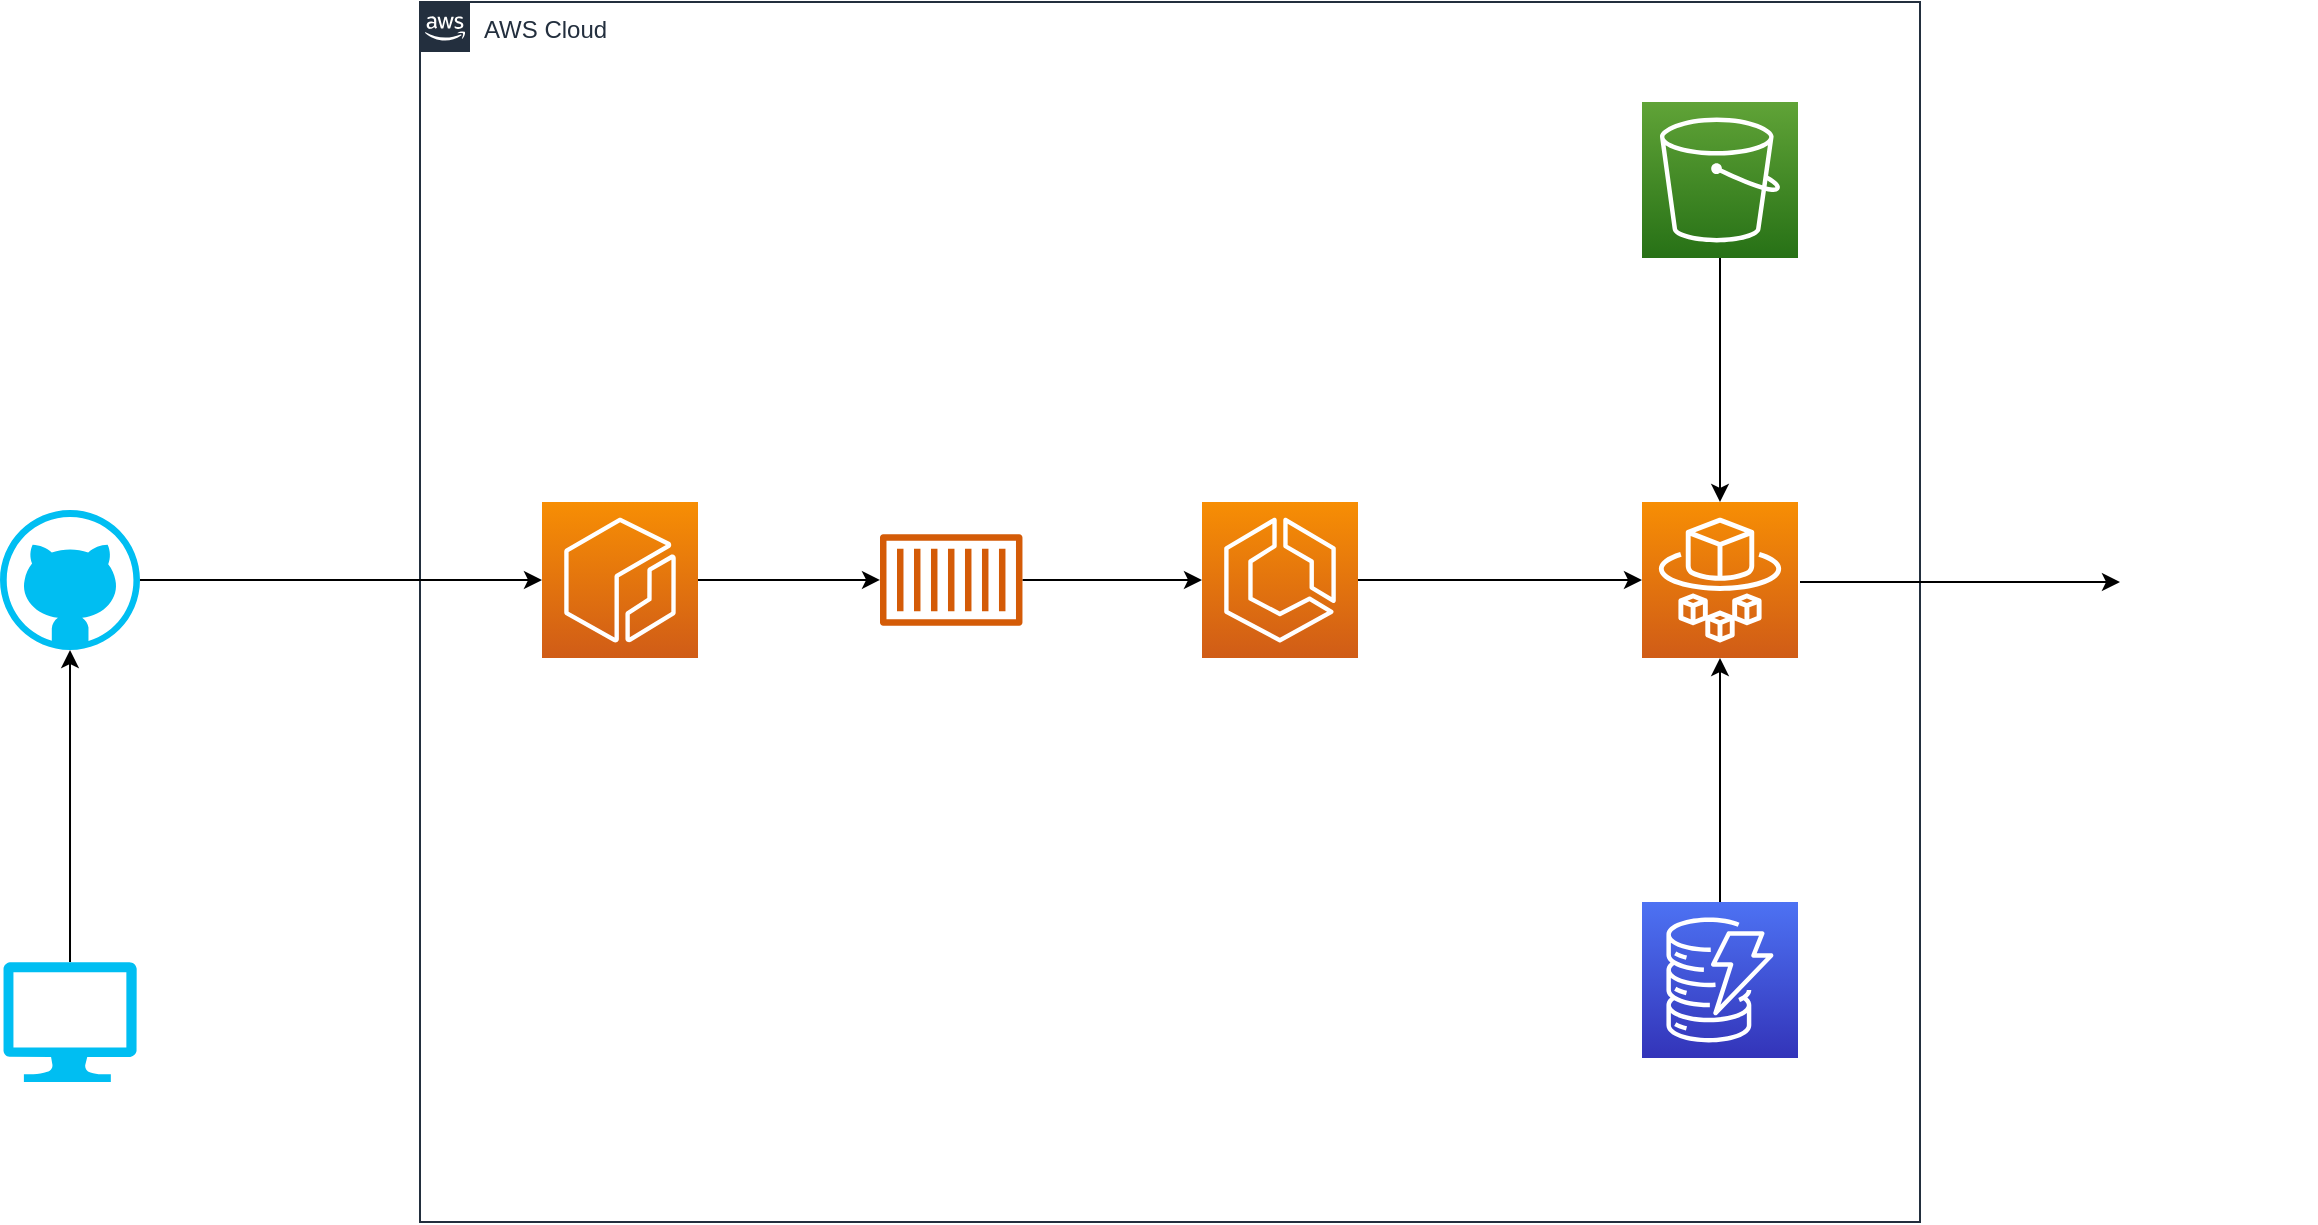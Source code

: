 <mxfile version="21.1.2" type="github">
  <diagram name="ページ1" id="lORX7LnmOU-Tjzqnr_Cn">
    <mxGraphModel dx="2039" dy="1135" grid="1" gridSize="10" guides="1" tooltips="1" connect="1" arrows="1" fold="1" page="1" pageScale="1" pageWidth="827" pageHeight="1169" math="0" shadow="0">
      <root>
        <mxCell id="0" />
        <mxCell id="1" parent="0" />
        <mxCell id="IowvCCKO8djH2YIr_tiV-1" value="AWS Cloud" style="points=[[0,0],[0.25,0],[0.5,0],[0.75,0],[1,0],[1,0.25],[1,0.5],[1,0.75],[1,1],[0.75,1],[0.5,1],[0.25,1],[0,1],[0,0.75],[0,0.5],[0,0.25]];outlineConnect=0;gradientColor=none;html=1;whiteSpace=wrap;fontSize=12;fontStyle=0;container=1;pointerEvents=0;collapsible=0;recursiveResize=0;shape=mxgraph.aws4.group;grIcon=mxgraph.aws4.group_aws_cloud_alt;strokeColor=#232F3E;fillColor=none;verticalAlign=top;align=left;spacingLeft=30;fontColor=#232F3E;dashed=0;" vertex="1" parent="1">
          <mxGeometry x="400" y="280" width="750" height="610" as="geometry" />
        </mxCell>
        <mxCell id="IowvCCKO8djH2YIr_tiV-19" value="" style="edgeStyle=orthogonalEdgeStyle;rounded=0;orthogonalLoop=1;jettySize=auto;html=1;" edge="1" parent="IowvCCKO8djH2YIr_tiV-1" source="IowvCCKO8djH2YIr_tiV-6" target="IowvCCKO8djH2YIr_tiV-7">
          <mxGeometry relative="1" as="geometry">
            <mxPoint x="165" y="289" as="targetPoint" />
          </mxGeometry>
        </mxCell>
        <mxCell id="IowvCCKO8djH2YIr_tiV-4" value="" style="sketch=0;points=[[0,0,0],[0.25,0,0],[0.5,0,0],[0.75,0,0],[1,0,0],[0,1,0],[0.25,1,0],[0.5,1,0],[0.75,1,0],[1,1,0],[0,0.25,0],[0,0.5,0],[0,0.75,0],[1,0.25,0],[1,0.5,0],[1,0.75,0]];outlineConnect=0;fontColor=#232F3E;gradientColor=#F78E04;gradientDirection=north;fillColor=#D05C17;strokeColor=#ffffff;dashed=0;verticalLabelPosition=bottom;verticalAlign=top;align=center;html=1;fontSize=12;fontStyle=0;aspect=fixed;shape=mxgraph.aws4.resourceIcon;resIcon=mxgraph.aws4.ecr;" vertex="1" parent="IowvCCKO8djH2YIr_tiV-1">
          <mxGeometry x="61" y="250" width="78" height="78" as="geometry" />
        </mxCell>
        <mxCell id="IowvCCKO8djH2YIr_tiV-5" value="" style="sketch=0;points=[[0,0,0],[0.25,0,0],[0.5,0,0],[0.75,0,0],[1,0,0],[0,1,0],[0.25,1,0],[0.5,1,0],[0.75,1,0],[1,1,0],[0,0.25,0],[0,0.5,0],[0,0.75,0],[1,0.25,0],[1,0.5,0],[1,0.75,0]];outlineConnect=0;fontColor=#232F3E;gradientColor=#F78E04;gradientDirection=north;fillColor=#D05C17;strokeColor=#ffffff;dashed=0;verticalLabelPosition=bottom;verticalAlign=top;align=center;html=1;fontSize=12;fontStyle=0;aspect=fixed;shape=mxgraph.aws4.resourceIcon;resIcon=mxgraph.aws4.fargate;" vertex="1" parent="IowvCCKO8djH2YIr_tiV-1">
          <mxGeometry x="611" y="250" width="78" height="78" as="geometry" />
        </mxCell>
        <mxCell id="IowvCCKO8djH2YIr_tiV-7" value="" style="sketch=0;points=[[0,0,0],[0.25,0,0],[0.5,0,0],[0.75,0,0],[1,0,0],[0,1,0],[0.25,1,0],[0.5,1,0],[0.75,1,0],[1,1,0],[0,0.25,0],[0,0.5,0],[0,0.75,0],[1,0.25,0],[1,0.5,0],[1,0.75,0]];outlineConnect=0;fontColor=#232F3E;gradientColor=#F78E04;gradientDirection=north;fillColor=#D05C17;strokeColor=#ffffff;dashed=0;verticalLabelPosition=bottom;verticalAlign=top;align=center;html=1;fontSize=12;fontStyle=0;aspect=fixed;shape=mxgraph.aws4.resourceIcon;resIcon=mxgraph.aws4.ecs;" vertex="1" parent="IowvCCKO8djH2YIr_tiV-1">
          <mxGeometry x="391" y="250" width="78" height="78" as="geometry" />
        </mxCell>
        <mxCell id="IowvCCKO8djH2YIr_tiV-9" value="" style="sketch=0;points=[[0,0,0],[0.25,0,0],[0.5,0,0],[0.75,0,0],[1,0,0],[0,1,0],[0.25,1,0],[0.5,1,0],[0.75,1,0],[1,1,0],[0,0.25,0],[0,0.5,0],[0,0.75,0],[1,0.25,0],[1,0.5,0],[1,0.75,0]];outlineConnect=0;fontColor=#232F3E;gradientColor=#60A337;gradientDirection=north;fillColor=#277116;strokeColor=#ffffff;dashed=0;verticalLabelPosition=bottom;verticalAlign=top;align=center;html=1;fontSize=12;fontStyle=0;aspect=fixed;shape=mxgraph.aws4.resourceIcon;resIcon=mxgraph.aws4.s3;" vertex="1" parent="IowvCCKO8djH2YIr_tiV-1">
          <mxGeometry x="611" y="50" width="78" height="78" as="geometry" />
        </mxCell>
        <mxCell id="IowvCCKO8djH2YIr_tiV-8" value="" style="sketch=0;points=[[0,0,0],[0.25,0,0],[0.5,0,0],[0.75,0,0],[1,0,0],[0,1,0],[0.25,1,0],[0.5,1,0],[0.75,1,0],[1,1,0],[0,0.25,0],[0,0.5,0],[0,0.75,0],[1,0.25,0],[1,0.5,0],[1,0.75,0]];outlineConnect=0;fontColor=#232F3E;gradientColor=#4D72F3;gradientDirection=north;fillColor=#3334B9;strokeColor=#ffffff;dashed=0;verticalLabelPosition=bottom;verticalAlign=top;align=center;html=1;fontSize=12;fontStyle=0;aspect=fixed;shape=mxgraph.aws4.resourceIcon;resIcon=mxgraph.aws4.dynamodb;" vertex="1" parent="IowvCCKO8djH2YIr_tiV-1">
          <mxGeometry x="611" y="450" width="78" height="78" as="geometry" />
        </mxCell>
        <mxCell id="IowvCCKO8djH2YIr_tiV-20" value="" style="edgeStyle=orthogonalEdgeStyle;rounded=0;orthogonalLoop=1;jettySize=auto;html=1;entryX=0;entryY=0.5;entryDx=0;entryDy=0;entryPerimeter=0;exitX=1;exitY=0.5;exitDx=0;exitDy=0;exitPerimeter=0;" edge="1" parent="IowvCCKO8djH2YIr_tiV-1" source="IowvCCKO8djH2YIr_tiV-7" target="IowvCCKO8djH2YIr_tiV-5">
          <mxGeometry relative="1" as="geometry">
            <mxPoint x="96" y="299" as="sourcePoint" />
            <mxPoint x="401" y="299" as="targetPoint" />
          </mxGeometry>
        </mxCell>
        <mxCell id="IowvCCKO8djH2YIr_tiV-21" value="" style="edgeStyle=orthogonalEdgeStyle;rounded=0;orthogonalLoop=1;jettySize=auto;html=1;exitX=0.5;exitY=1;exitDx=0;exitDy=0;exitPerimeter=0;entryX=0.5;entryY=0;entryDx=0;entryDy=0;entryPerimeter=0;" edge="1" parent="IowvCCKO8djH2YIr_tiV-1" source="IowvCCKO8djH2YIr_tiV-9" target="IowvCCKO8djH2YIr_tiV-5">
          <mxGeometry relative="1" as="geometry">
            <mxPoint x="621" y="299" as="sourcePoint" />
            <mxPoint x="479" y="299" as="targetPoint" />
          </mxGeometry>
        </mxCell>
        <mxCell id="IowvCCKO8djH2YIr_tiV-22" value="" style="edgeStyle=orthogonalEdgeStyle;rounded=0;orthogonalLoop=1;jettySize=auto;html=1;exitX=0.5;exitY=0;exitDx=0;exitDy=0;exitPerimeter=0;entryX=0.5;entryY=1;entryDx=0;entryDy=0;entryPerimeter=0;" edge="1" parent="IowvCCKO8djH2YIr_tiV-1" source="IowvCCKO8djH2YIr_tiV-8" target="IowvCCKO8djH2YIr_tiV-5">
          <mxGeometry relative="1" as="geometry">
            <mxPoint x="489" y="309" as="sourcePoint" />
            <mxPoint x="631" y="309" as="targetPoint" />
          </mxGeometry>
        </mxCell>
        <mxCell id="IowvCCKO8djH2YIr_tiV-26" value="" style="edgeStyle=orthogonalEdgeStyle;rounded=0;orthogonalLoop=1;jettySize=auto;html=1;" edge="1" parent="IowvCCKO8djH2YIr_tiV-1" source="IowvCCKO8djH2YIr_tiV-4" target="IowvCCKO8djH2YIr_tiV-6">
          <mxGeometry relative="1" as="geometry">
            <mxPoint x="539" y="569" as="sourcePoint" />
            <mxPoint x="791" y="569" as="targetPoint" />
          </mxGeometry>
        </mxCell>
        <mxCell id="IowvCCKO8djH2YIr_tiV-6" value="" style="sketch=0;outlineConnect=0;fontColor=#232F3E;gradientColor=none;fillColor=#D45B07;strokeColor=none;dashed=0;verticalLabelPosition=bottom;verticalAlign=top;align=center;html=1;fontSize=12;fontStyle=0;aspect=fixed;pointerEvents=1;shape=mxgraph.aws4.container_1;" vertex="1" parent="IowvCCKO8djH2YIr_tiV-1">
          <mxGeometry x="230" y="266" width="71.23" height="46" as="geometry" />
        </mxCell>
        <mxCell id="IowvCCKO8djH2YIr_tiV-16" style="edgeStyle=orthogonalEdgeStyle;rounded=0;orthogonalLoop=1;jettySize=auto;html=1;exitX=1;exitY=0.5;exitDx=0;exitDy=0;exitPerimeter=0;" edge="1" parent="1" source="IowvCCKO8djH2YIr_tiV-10" target="IowvCCKO8djH2YIr_tiV-4">
          <mxGeometry relative="1" as="geometry" />
        </mxCell>
        <mxCell id="IowvCCKO8djH2YIr_tiV-10" value="" style="verticalLabelPosition=bottom;html=1;verticalAlign=top;align=center;strokeColor=none;fillColor=#00BEF2;shape=mxgraph.azure.github_code;pointerEvents=1;" vertex="1" parent="1">
          <mxGeometry x="190" y="534" width="70" height="70" as="geometry" />
        </mxCell>
        <mxCell id="IowvCCKO8djH2YIr_tiV-14" style="edgeStyle=orthogonalEdgeStyle;rounded=0;orthogonalLoop=1;jettySize=auto;html=1;exitX=0.5;exitY=0;exitDx=0;exitDy=0;exitPerimeter=0;" edge="1" parent="1" source="IowvCCKO8djH2YIr_tiV-12" target="IowvCCKO8djH2YIr_tiV-10">
          <mxGeometry relative="1" as="geometry" />
        </mxCell>
        <mxCell id="IowvCCKO8djH2YIr_tiV-12" value="" style="verticalLabelPosition=bottom;html=1;verticalAlign=top;align=center;strokeColor=none;fillColor=#00BEF2;shape=mxgraph.azure.computer;pointerEvents=1;" vertex="1" parent="1">
          <mxGeometry x="191.67" y="760" width="66.67" height="60" as="geometry" />
        </mxCell>
        <mxCell id="IowvCCKO8djH2YIr_tiV-23" value="" style="shape=image;html=1;verticalAlign=top;verticalLabelPosition=bottom;labelBackgroundColor=#ffffff;imageAspect=0;aspect=fixed;image=https://cdn1.iconfinder.com/data/icons/unicons-line-vol-3/24/discord-128.png" vertex="1" parent="1">
          <mxGeometry x="1250" y="520" width="98" height="98" as="geometry" />
        </mxCell>
        <mxCell id="IowvCCKO8djH2YIr_tiV-24" value="" style="edgeStyle=orthogonalEdgeStyle;rounded=0;orthogonalLoop=1;jettySize=auto;html=1;" edge="1" parent="1">
          <mxGeometry relative="1" as="geometry">
            <mxPoint x="1090" y="570" as="sourcePoint" />
            <mxPoint x="1250" y="570" as="targetPoint" />
          </mxGeometry>
        </mxCell>
      </root>
    </mxGraphModel>
  </diagram>
</mxfile>
